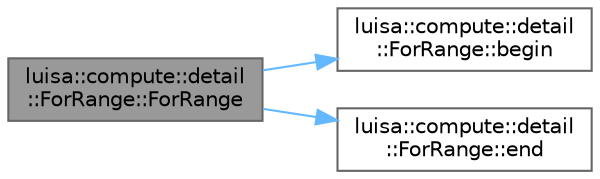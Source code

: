 digraph "luisa::compute::detail::ForRange::ForRange"
{
 // LATEX_PDF_SIZE
  bgcolor="transparent";
  edge [fontname=Helvetica,fontsize=10,labelfontname=Helvetica,labelfontsize=10];
  node [fontname=Helvetica,fontsize=10,shape=box,height=0.2,width=0.4];
  rankdir="LR";
  Node1 [id="Node000001",label="luisa::compute::detail\l::ForRange::ForRange",height=0.2,width=0.4,color="gray40", fillcolor="grey60", style="filled", fontcolor="black",tooltip=" "];
  Node1 -> Node2 [id="edge1_Node000001_Node000002",color="steelblue1",style="solid",tooltip=" "];
  Node2 [id="Node000002",label="luisa::compute::detail\l::ForRange::begin",height=0.2,width=0.4,color="grey40", fillcolor="white", style="filled",URL="$classluisa_1_1compute_1_1detail_1_1_for_range.html#abc2bc282fa86dd262005340067af090f",tooltip=" "];
  Node1 -> Node3 [id="edge2_Node000001_Node000003",color="steelblue1",style="solid",tooltip=" "];
  Node3 [id="Node000003",label="luisa::compute::detail\l::ForRange::end",height=0.2,width=0.4,color="grey40", fillcolor="white", style="filled",URL="$classluisa_1_1compute_1_1detail_1_1_for_range.html#aec756516163898ae6f346e6a6e9c81a4",tooltip=" "];
}
